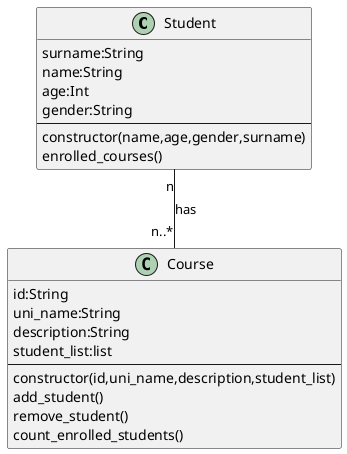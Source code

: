 @startuml es15
Student "n" -- "n..*" Course:has
class Student{
    surname:String
    name:String
    age:Int
    gender:String
    --
    constructor(name,age,gender,surname)
    enrolled_courses()
}

class Course{
    id:String
    uni_name:String
    description:String
    student_list:list
    --
    constructor(id,uni_name,description,student_list)
    add_student()
    remove_student()
    count_enrolled_students()
}
@enduml